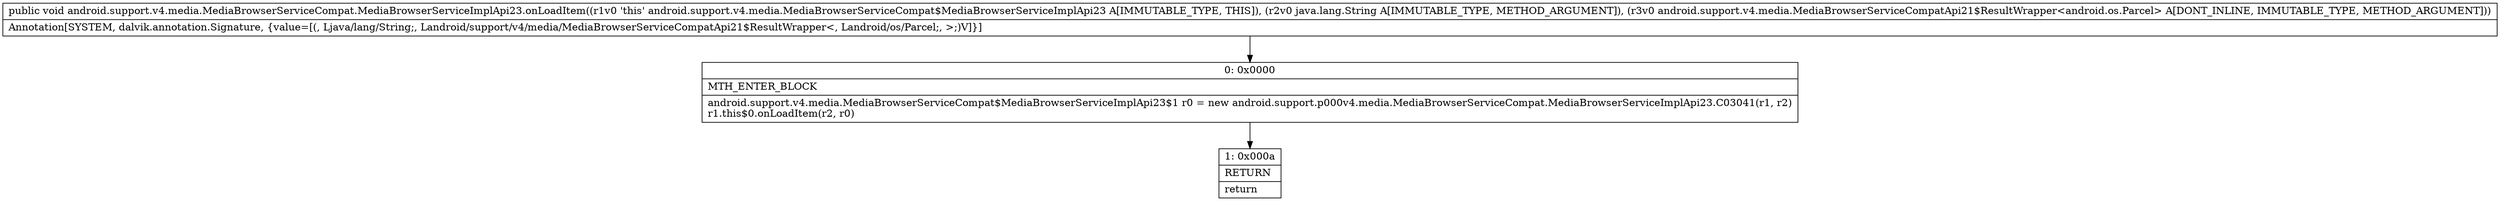 digraph "CFG forandroid.support.v4.media.MediaBrowserServiceCompat.MediaBrowserServiceImplApi23.onLoadItem(Ljava\/lang\/String;Landroid\/support\/v4\/media\/MediaBrowserServiceCompatApi21$ResultWrapper;)V" {
Node_0 [shape=record,label="{0\:\ 0x0000|MTH_ENTER_BLOCK\l|android.support.v4.media.MediaBrowserServiceCompat$MediaBrowserServiceImplApi23$1 r0 = new android.support.p000v4.media.MediaBrowserServiceCompat.MediaBrowserServiceImplApi23.C03041(r1, r2)\lr1.this$0.onLoadItem(r2, r0)\l}"];
Node_1 [shape=record,label="{1\:\ 0x000a|RETURN\l|return\l}"];
MethodNode[shape=record,label="{public void android.support.v4.media.MediaBrowserServiceCompat.MediaBrowserServiceImplApi23.onLoadItem((r1v0 'this' android.support.v4.media.MediaBrowserServiceCompat$MediaBrowserServiceImplApi23 A[IMMUTABLE_TYPE, THIS]), (r2v0 java.lang.String A[IMMUTABLE_TYPE, METHOD_ARGUMENT]), (r3v0 android.support.v4.media.MediaBrowserServiceCompatApi21$ResultWrapper\<android.os.Parcel\> A[DONT_INLINE, IMMUTABLE_TYPE, METHOD_ARGUMENT]))  | Annotation[SYSTEM, dalvik.annotation.Signature, \{value=[(, Ljava\/lang\/String;, Landroid\/support\/v4\/media\/MediaBrowserServiceCompatApi21$ResultWrapper\<, Landroid\/os\/Parcel;, \>;)V]\}]\l}"];
MethodNode -> Node_0;
Node_0 -> Node_1;
}


